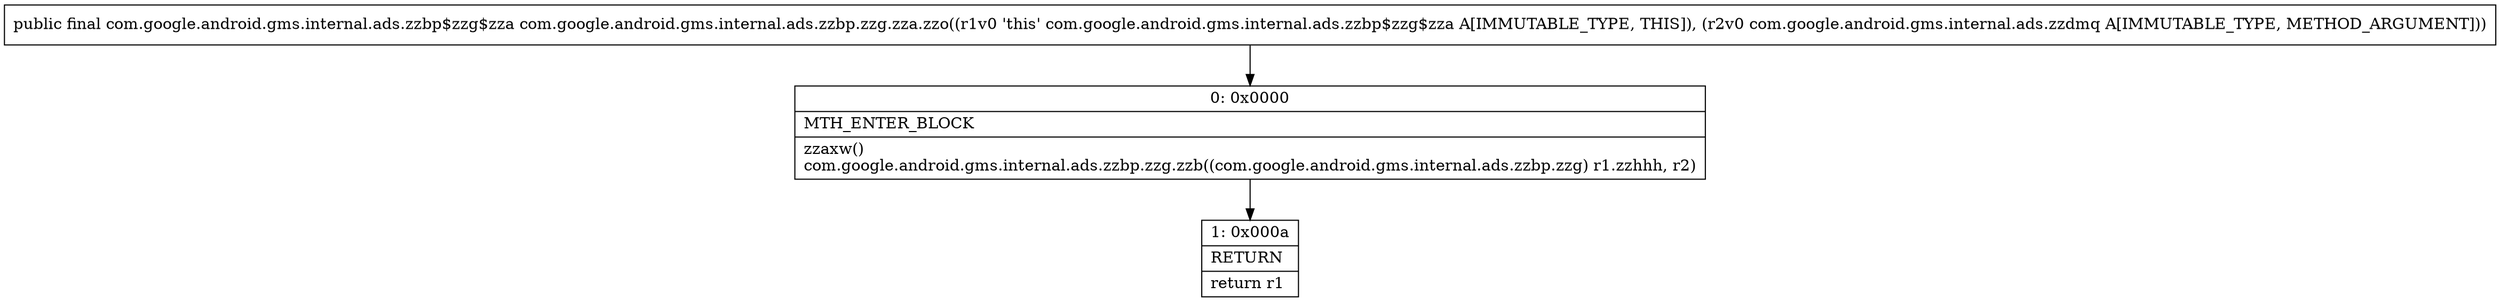 digraph "CFG forcom.google.android.gms.internal.ads.zzbp.zzg.zza.zzo(Lcom\/google\/android\/gms\/internal\/ads\/zzdmq;)Lcom\/google\/android\/gms\/internal\/ads\/zzbp$zzg$zza;" {
Node_0 [shape=record,label="{0\:\ 0x0000|MTH_ENTER_BLOCK\l|zzaxw()\lcom.google.android.gms.internal.ads.zzbp.zzg.zzb((com.google.android.gms.internal.ads.zzbp.zzg) r1.zzhhh, r2)\l}"];
Node_1 [shape=record,label="{1\:\ 0x000a|RETURN\l|return r1\l}"];
MethodNode[shape=record,label="{public final com.google.android.gms.internal.ads.zzbp$zzg$zza com.google.android.gms.internal.ads.zzbp.zzg.zza.zzo((r1v0 'this' com.google.android.gms.internal.ads.zzbp$zzg$zza A[IMMUTABLE_TYPE, THIS]), (r2v0 com.google.android.gms.internal.ads.zzdmq A[IMMUTABLE_TYPE, METHOD_ARGUMENT])) }"];
MethodNode -> Node_0;
Node_0 -> Node_1;
}

